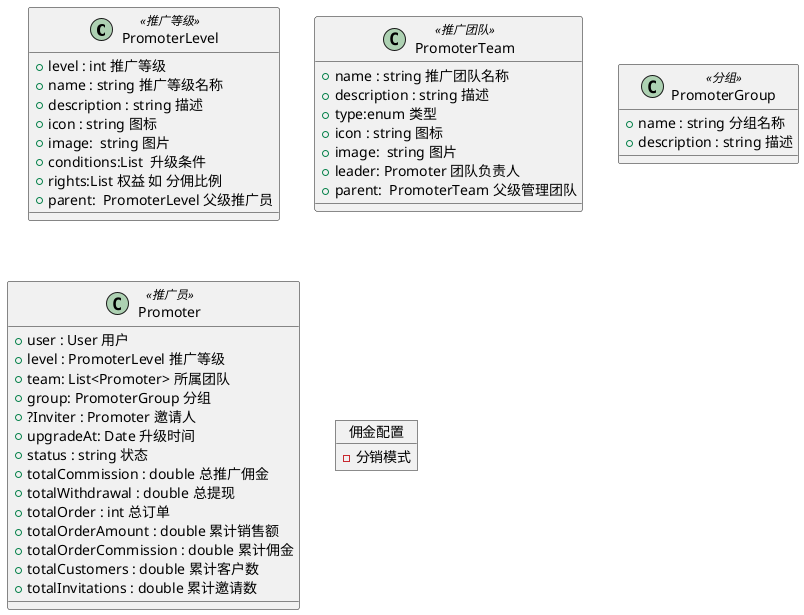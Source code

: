 @startuml
'https://plantuml.com/class-diagram


class PromoterLevel<<推广等级>> {
+level : int 推广等级
+name : string 推广等级名称
+description : string 描述
+icon : string 图标
+image:  string 图片
+conditions:List  升级条件
+rights:List 权益 如 分佣比例
+parent:  PromoterLevel 父级推广员
}
class PromoterTeam<<推广团队>>{
+name : string 推广团队名称
+description : string 描述
+type:enum 类型
+icon : string 图标
+image:  string 图片
+leader: Promoter 团队负责人
+ parent:  PromoterTeam 父级管理团队
}

class PromoterGroup<<分组>>{
+name : string 分组名称
+ description : string 描述
}

class Promoter<<推广员>> {
+ user : User 用户
+ level : PromoterLevel 推广等级
+ team: List<Promoter> 所属团队
+ group: PromoterGroup 分组
+ ?Inviter : Promoter 邀请人
+ upgradeAt: Date 升级时间
+ status : string 状态
+ totalCommission : double 总推广佣金
+ totalWithdrawal : double 总提现
+ totalOrder : int 总订单
+ totalOrderAmount : double 累计销售额
+ totalOrderCommission : double 累计佣金
+ totalCustomers : double 累计客户数
+ totalInvitations : double 累计邀请数
}



object 佣金配置{

- 分销模式


}

@enduml